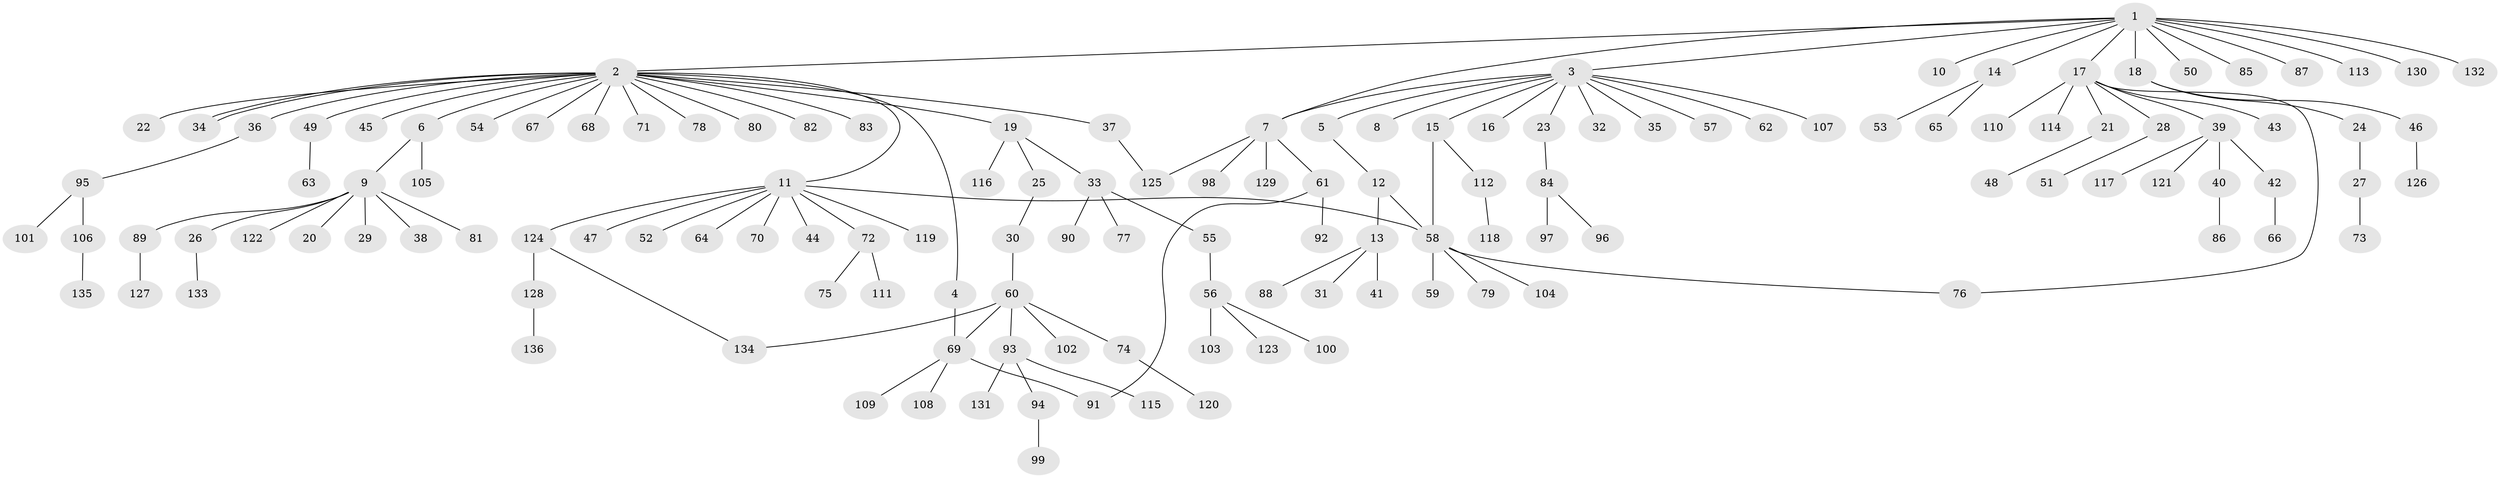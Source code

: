 // Generated by graph-tools (version 1.1) at 2025/14/03/09/25 04:14:29]
// undirected, 136 vertices, 144 edges
graph export_dot {
graph [start="1"]
  node [color=gray90,style=filled];
  1;
  2;
  3;
  4;
  5;
  6;
  7;
  8;
  9;
  10;
  11;
  12;
  13;
  14;
  15;
  16;
  17;
  18;
  19;
  20;
  21;
  22;
  23;
  24;
  25;
  26;
  27;
  28;
  29;
  30;
  31;
  32;
  33;
  34;
  35;
  36;
  37;
  38;
  39;
  40;
  41;
  42;
  43;
  44;
  45;
  46;
  47;
  48;
  49;
  50;
  51;
  52;
  53;
  54;
  55;
  56;
  57;
  58;
  59;
  60;
  61;
  62;
  63;
  64;
  65;
  66;
  67;
  68;
  69;
  70;
  71;
  72;
  73;
  74;
  75;
  76;
  77;
  78;
  79;
  80;
  81;
  82;
  83;
  84;
  85;
  86;
  87;
  88;
  89;
  90;
  91;
  92;
  93;
  94;
  95;
  96;
  97;
  98;
  99;
  100;
  101;
  102;
  103;
  104;
  105;
  106;
  107;
  108;
  109;
  110;
  111;
  112;
  113;
  114;
  115;
  116;
  117;
  118;
  119;
  120;
  121;
  122;
  123;
  124;
  125;
  126;
  127;
  128;
  129;
  130;
  131;
  132;
  133;
  134;
  135;
  136;
  1 -- 2;
  1 -- 3;
  1 -- 7;
  1 -- 10;
  1 -- 14;
  1 -- 17;
  1 -- 18;
  1 -- 50;
  1 -- 85;
  1 -- 87;
  1 -- 113;
  1 -- 130;
  1 -- 132;
  2 -- 4;
  2 -- 6;
  2 -- 11;
  2 -- 19;
  2 -- 22;
  2 -- 34;
  2 -- 34;
  2 -- 36;
  2 -- 37;
  2 -- 45;
  2 -- 49;
  2 -- 54;
  2 -- 67;
  2 -- 68;
  2 -- 71;
  2 -- 78;
  2 -- 80;
  2 -- 82;
  2 -- 83;
  3 -- 5;
  3 -- 7;
  3 -- 8;
  3 -- 15;
  3 -- 16;
  3 -- 23;
  3 -- 32;
  3 -- 35;
  3 -- 57;
  3 -- 62;
  3 -- 107;
  4 -- 69;
  5 -- 12;
  6 -- 9;
  6 -- 105;
  7 -- 61;
  7 -- 98;
  7 -- 125;
  7 -- 129;
  9 -- 20;
  9 -- 26;
  9 -- 29;
  9 -- 38;
  9 -- 81;
  9 -- 89;
  9 -- 122;
  11 -- 44;
  11 -- 47;
  11 -- 52;
  11 -- 58;
  11 -- 64;
  11 -- 70;
  11 -- 72;
  11 -- 119;
  11 -- 124;
  12 -- 13;
  12 -- 58;
  13 -- 31;
  13 -- 41;
  13 -- 88;
  14 -- 53;
  14 -- 65;
  15 -- 58;
  15 -- 112;
  17 -- 21;
  17 -- 28;
  17 -- 39;
  17 -- 43;
  17 -- 76;
  17 -- 110;
  17 -- 114;
  18 -- 24;
  18 -- 46;
  19 -- 25;
  19 -- 33;
  19 -- 116;
  21 -- 48;
  23 -- 84;
  24 -- 27;
  25 -- 30;
  26 -- 133;
  27 -- 73;
  28 -- 51;
  30 -- 60;
  33 -- 55;
  33 -- 77;
  33 -- 90;
  36 -- 95;
  37 -- 125;
  39 -- 40;
  39 -- 42;
  39 -- 117;
  39 -- 121;
  40 -- 86;
  42 -- 66;
  46 -- 126;
  49 -- 63;
  55 -- 56;
  56 -- 100;
  56 -- 103;
  56 -- 123;
  58 -- 59;
  58 -- 76;
  58 -- 79;
  58 -- 104;
  60 -- 69;
  60 -- 74;
  60 -- 93;
  60 -- 102;
  60 -- 134;
  61 -- 91;
  61 -- 92;
  69 -- 91;
  69 -- 108;
  69 -- 109;
  72 -- 75;
  72 -- 111;
  74 -- 120;
  84 -- 96;
  84 -- 97;
  89 -- 127;
  93 -- 94;
  93 -- 115;
  93 -- 131;
  94 -- 99;
  95 -- 101;
  95 -- 106;
  106 -- 135;
  112 -- 118;
  124 -- 128;
  124 -- 134;
  128 -- 136;
}
